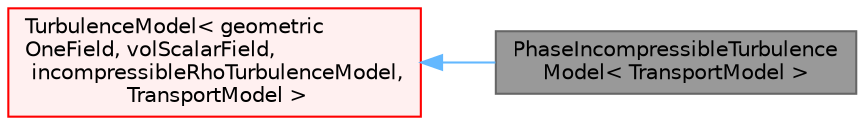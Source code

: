 digraph "PhaseIncompressibleTurbulenceModel&lt; TransportModel &gt;"
{
 // LATEX_PDF_SIZE
  bgcolor="transparent";
  edge [fontname=Helvetica,fontsize=10,labelfontname=Helvetica,labelfontsize=10];
  node [fontname=Helvetica,fontsize=10,shape=box,height=0.2,width=0.4];
  rankdir="LR";
  Node1 [id="Node000001",label="PhaseIncompressibleTurbulence\lModel\< TransportModel \>",height=0.2,width=0.4,color="gray40", fillcolor="grey60", style="filled", fontcolor="black",tooltip="Templated abstract base class for multiphase incompressible turbulence models."];
  Node2 -> Node1 [id="edge1_Node000001_Node000002",dir="back",color="steelblue1",style="solid",tooltip=" "];
  Node2 [id="Node000002",label="TurbulenceModel\< geometric\lOneField, volScalarField,\l incompressibleRhoTurbulenceModel,\l TransportModel \>",height=0.2,width=0.4,color="red", fillcolor="#FFF0F0", style="filled",URL="$classFoam_1_1TurbulenceModel.html",tooltip=" "];
}
